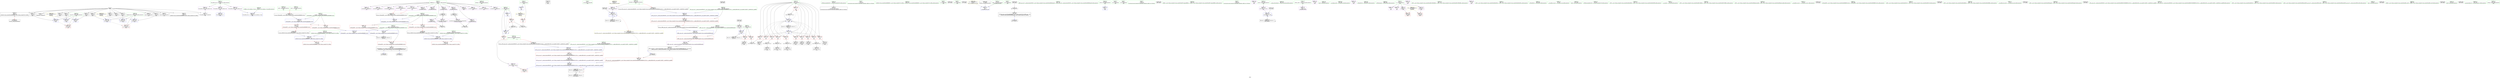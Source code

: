 digraph "SVFG" {
	label="SVFG";

	Node0x556ac1a51ab0 [shape=record,color=grey,label="{NodeID: 0\nNullPtr}"];
	Node0x556ac1a51ab0 -> Node0x556ac1a700d0[style=solid];
	Node0x556ac1a51ab0 -> Node0x556ac1a701d0[style=solid];
	Node0x556ac1a51ab0 -> Node0x556ac1a702a0[style=solid];
	Node0x556ac1a51ab0 -> Node0x556ac1a70370[style=solid];
	Node0x556ac1a51ab0 -> Node0x556ac1a70440[style=solid];
	Node0x556ac1a51ab0 -> Node0x556ac1a70510[style=solid];
	Node0x556ac1a51ab0 -> Node0x556ac1a705e0[style=solid];
	Node0x556ac1a51ab0 -> Node0x556ac1a706b0[style=solid];
	Node0x556ac1a51ab0 -> Node0x556ac1a70780[style=solid];
	Node0x556ac1a51ab0 -> Node0x556ac1a70850[style=solid];
	Node0x556ac1a51ab0 -> Node0x556ac1a70920[style=solid];
	Node0x556ac1a51ab0 -> Node0x556ac1a709f0[style=solid];
	Node0x556ac1a51ab0 -> Node0x556ac1a70ac0[style=solid];
	Node0x556ac1a51ab0 -> Node0x556ac1a70b90[style=solid];
	Node0x556ac1a51ab0 -> Node0x556ac1a76390[style=solid];
	Node0x556ac1a717f0 [shape=record,color=blue,label="{NodeID: 194\n372\<--369\n__rhs.addr\<--__rhs\n_ZStltIcSt11char_traitsIcESaIcEEbRKNSt7__cxx1112basic_stringIT_T0_T1_EESA_\n}"];
	Node0x556ac1a717f0 -> Node0x556ac1a75ef0[style=dashed];
	Node0x556ac1a6e050 [shape=record,color=purple,label="{NodeID: 111\n147\<--14\n\<--_Z2dpB5cxx11\nmain\n}"];
	Node0x556ac1a6ca10 [shape=record,color=green,label="{NodeID: 28\n103\<--104\nref.tmp2\<--ref.tmp2_field_insensitive\nmain\n}"];
	Node0x556ac1a77a70 [shape=record,color=black,label="{NodeID: 388\n192 = PHI(310, )\n}"];
	Node0x556ac1a749d0 [shape=record,color=red,label="{NodeID: 139\n277\<--107\nsel\<--ehselector.slot\nmain\n}"];
	Node0x556ac1a6f420 [shape=record,color=green,label="{NodeID: 56\n315\<--316\n__a.addr\<--__a.addr_field_insensitive\n_ZSt3maxINSt7__cxx1112basic_stringIcSt11char_traitsIcESaIcEEEERKT_S8_S8_\n}"];
	Node0x556ac1a6f420 -> Node0x556ac1a75870[style=solid];
	Node0x556ac1a6f420 -> Node0x556ac1a75940[style=solid];
	Node0x556ac1a6f420 -> Node0x556ac1a770c0[style=solid];
	Node0x556ac1a76090 [shape=record,color=blue,label="{NodeID: 167\n8\<--9\nT\<--\nGlob }"];
	Node0x556ac1a76090 -> Node0x556ac1805910[style=dashed];
	Node0x556ac1a70c60 [shape=record,color=black,label="{NodeID: 84\n96\<--9\nmain_ret\<--\nmain\n}"];
	Node0x556ac1a6a820 [shape=record,color=green,label="{NodeID: 1\n7\<--1\n__dso_handle\<--dummyObj\nGlob }"];
	Node0x556ac1a93ad0 [shape=record,color=yellow,style=double,label="{NodeID: 361\nRETMU(2V_2)\npts\{78 \}\nFun[__cxx_global_array_dtor]}"];
	Node0x556ac1a718c0 [shape=record,color=blue,label="{NodeID: 195\n406\<--405\nthis.addr\<--this\n_ZNK9__gnu_cxx17__normal_iteratorIPcNSt7__cxx1112basic_stringIcSt11char_traitsIcESaIcEEEE4baseEv\n}"];
	Node0x556ac1a718c0 -> Node0x556ac1a75fc0[style=dashed];
	Node0x556ac1a6e120 [shape=record,color=purple,label="{NodeID: 112\n169\<--14\narrayidx\<--_Z2dpB5cxx11\nmain\n}"];
	Node0x556ac1a6cae0 [shape=record,color=green,label="{NodeID: 29\n105\<--106\nexn.slot\<--exn.slot_field_insensitive\nmain\n}"];
	Node0x556ac1a6cae0 -> Node0x556ac1a74900[style=solid];
	Node0x556ac1a6cae0 -> Node0x556ac1a76be0[style=solid];
	Node0x556ac1a6cae0 -> Node0x556ac1a76d80[style=solid];
	Node0x556ac1a6cae0 -> Node0x556ac1a76f20[style=solid];
	Node0x556ac1a77c40 [shape=record,color=black,label="{NodeID: 389\n198 = PHI()\n}"];
	Node0x556ac1a74aa0 [shape=record,color=red,label="{NodeID: 140\n164\<--109\n\<--N\nmain\n}"];
	Node0x556ac1a74aa0 -> Node0x556ac1a7f7d0[style=solid];
	Node0x556ac1a6f4f0 [shape=record,color=green,label="{NodeID: 57\n317\<--318\n__b.addr\<--__b.addr_field_insensitive\n_ZSt3maxINSt7__cxx1112basic_stringIcSt11char_traitsIcESaIcEEEERKT_S8_S8_\n}"];
	Node0x556ac1a6f4f0 -> Node0x556ac1a75a10[style=solid];
	Node0x556ac1a6f4f0 -> Node0x556ac1a75ae0[style=solid];
	Node0x556ac1a6f4f0 -> Node0x556ac1a77190[style=solid];
	Node0x556ac1a76190 [shape=record,color=blue,label="{NodeID: 168\n417\<--29\nllvm.global_ctors_0\<--\nGlob }"];
	Node0x556ac1a70d30 [shape=record,color=black,label="{NodeID: 85\n41\<--42\n\<--_ZNSt8ios_base4InitD1Ev\nCan only get source location for instruction, argument, global var or function.}"];
	Node0x556ac1a6a8b0 [shape=record,color=green,label="{NodeID: 2\n9\<--1\n\<--dummyObj\nCan only get source location for instruction, argument, global var or function.}"];
	Node0x556ac1a6e1f0 [shape=record,color=purple,label="{NodeID: 113\n177\<--14\narrayidx10\<--_Z2dpB5cxx11\nmain\n}"];
	Node0x556ac1a6cbb0 [shape=record,color=green,label="{NodeID: 30\n107\<--108\nehselector.slot\<--ehselector.slot_field_insensitive\nmain\n}"];
	Node0x556ac1a6cbb0 -> Node0x556ac1a749d0[style=solid];
	Node0x556ac1a6cbb0 -> Node0x556ac1a76cb0[style=solid];
	Node0x556ac1a6cbb0 -> Node0x556ac1a76e50[style=solid];
	Node0x556ac1a6cbb0 -> Node0x556ac1a76ff0[style=solid];
	Node0x556ac1a77d10 [shape=record,color=black,label="{NodeID: 390\n206 = PHI()\n}"];
	Node0x556ac1a77d10 -> Node0x556ac1a76970[style=solid];
	Node0x556ac1a74b70 [shape=record,color=red,label="{NodeID: 141\n264\<--109\n\<--N\nmain\n}"];
	Node0x556ac1a74b70 -> Node0x556ac1a6e440[style=solid];
	Node0x556ac1a6f5c0 [shape=record,color=green,label="{NodeID: 58\n324\<--325\n_ZStltIcSt11char_traitsIcESaIcEEbRKNSt7__cxx1112basic_stringIT_T0_T1_EESA_\<--_ZStltIcSt11char_traitsIcESaIcEEbRKNSt7__cxx1112basic_stringIT_T0_T1_EESA__field_insensitive\n}"];
	Node0x556ac1a76290 [shape=record,color=blue,label="{NodeID: 169\n418\<--30\nllvm.global_ctors_1\<--_GLOBAL__sub_I_semiexp._0_0.cpp\nGlob }"];
	Node0x556ac1a70e30 [shape=record,color=black,label="{NodeID: 86\n159\<--156\nconv\<--call4\nmain\n}"];
	Node0x556ac1a70e30 -> Node0x556ac1a767d0[style=solid];
	Node0x556ac1a6ab60 [shape=record,color=green,label="{NodeID: 3\n18\<--1\n.str\<--dummyObj\nGlob }"];
	Node0x556ac1a6e2c0 [shape=record,color=purple,label="{NodeID: 114\n191\<--14\narrayidx17\<--_Z2dpB5cxx11\nmain\n|{<s0>17}}"];
	Node0x556ac1a6e2c0:s0 -> Node0x556ac1a9f490[style=solid,color=red];
	Node0x556ac1a6cc80 [shape=record,color=green,label="{NodeID: 31\n109\<--110\nN\<--N_field_insensitive\nmain\n}"];
	Node0x556ac1a6cc80 -> Node0x556ac1a74aa0[style=solid];
	Node0x556ac1a6cc80 -> Node0x556ac1a74b70[style=solid];
	Node0x556ac1a6cc80 -> Node0x556ac1a767d0[style=solid];
	Node0x556ac1a77de0 [shape=record,color=black,label="{NodeID: 391\n267 = PHI()\n}"];
	Node0x556ac1a74c40 [shape=record,color=red,label="{NodeID: 142\n163\<--111\n\<--i\nmain\n}"];
	Node0x556ac1a74c40 -> Node0x556ac1a7f7d0[style=solid];
	Node0x556ac1a6f6c0 [shape=record,color=green,label="{NodeID: 59\n347\<--348\nthis.addr\<--this.addr_field_insensitive\n_ZN9__gnu_cxx17__normal_iteratorIPKcNSt7__cxx1112basic_stringIcSt11char_traitsIcESaIcEEEEC2IPcEERKNS0_IT_NS_11__enable_ifIXsr3std10__are_sameISC_SB_EE7__valueES8_E6__typeEEE\n}"];
	Node0x556ac1a6f6c0 -> Node0x556ac1a75bb0[style=solid];
	Node0x556ac1a6f6c0 -> Node0x556ac1a77400[style=solid];
	Node0x556ac1a76390 [shape=record,color=blue, style = dotted,label="{NodeID: 170\n419\<--3\nllvm.global_ctors_2\<--dummyVal\nGlob }"];
	Node0x556ac1a70f00 [shape=record,color=black,label="{NodeID: 87\n168\<--167\nidxprom\<--\nmain\n}"];
	Node0x556ac1a6abf0 [shape=record,color=green,label="{NodeID: 4\n20\<--1\n.str.2\<--dummyObj\nGlob }"];
	Node0x556ac1a73670 [shape=record,color=purple,label="{NodeID: 115\n197\<--14\narrayidx21\<--_Z2dpB5cxx11\nmain\n}"];
	Node0x556ac1a6cd50 [shape=record,color=green,label="{NodeID: 32\n111\<--112\ni\<--i_field_insensitive\nmain\n}"];
	Node0x556ac1a6cd50 -> Node0x556ac1a74c40[style=solid];
	Node0x556ac1a6cd50 -> Node0x556ac1a74d10[style=solid];
	Node0x556ac1a6cd50 -> Node0x556ac1a74de0[style=solid];
	Node0x556ac1a6cd50 -> Node0x556ac1a74eb0[style=solid];
	Node0x556ac1a6cd50 -> Node0x556ac1a74f80[style=solid];
	Node0x556ac1a6cd50 -> Node0x556ac1a75050[style=solid];
	Node0x556ac1a6cd50 -> Node0x556ac1a75120[style=solid];
	Node0x556ac1a6cd50 -> Node0x556ac1a751f0[style=solid];
	Node0x556ac1a6cd50 -> Node0x556ac1a752c0[style=solid];
	Node0x556ac1a6cd50 -> Node0x556ac1a75390[style=solid];
	Node0x556ac1a6cd50 -> Node0x556ac1a75460[style=solid];
	Node0x556ac1a6cd50 -> Node0x556ac1a768a0[style=solid];
	Node0x556ac1a6cd50 -> Node0x556ac1a76b10[style=solid];
	Node0x556ac1a77eb0 [shape=record,color=black,label="{NodeID: 392\n271 = PHI()\n}"];
	Node0x556ac1a74d10 [shape=record,color=red,label="{NodeID: 143\n167\<--111\n\<--i\nmain\n}"];
	Node0x556ac1a74d10 -> Node0x556ac1a70f00[style=solid];
	Node0x556ac1a6f790 [shape=record,color=green,label="{NodeID: 60\n349\<--350\n__i.addr\<--__i.addr_field_insensitive\n_ZN9__gnu_cxx17__normal_iteratorIPKcNSt7__cxx1112basic_stringIcSt11char_traitsIcESaIcEEEEC2IPcEERKNS0_IT_NS_11__enable_ifIXsr3std10__are_sameISC_SB_EE7__valueES8_E6__typeEEE\n}"];
	Node0x556ac1a6f790 -> Node0x556ac1a75c80[style=solid];
	Node0x556ac1a6f790 -> Node0x556ac1a774d0[style=solid];
	Node0x556ac1a76490 [shape=record,color=blue,label="{NodeID: 171\n77\<--76\n.addr\<--\n__cxx_global_array_dtor\n}"];
	Node0x556ac1a70fd0 [shape=record,color=black,label="{NodeID: 88\n176\<--175\nidxprom9\<--sub\nmain\n}"];
	Node0x556ac1a6acb0 [shape=record,color=green,label="{NodeID: 5\n22\<--1\n.str.3\<--dummyObj\nGlob }"];
	Node0x556ac1a73700 [shape=record,color=purple,label="{NodeID: 116\n204\<--14\narrayidx26\<--_Z2dpB5cxx11\nmain\n}"];
	Node0x556ac1a6ce20 [shape=record,color=green,label="{NodeID: 33\n113\<--114\ncand1\<--cand1_field_insensitive\nmain\n|{<s0>17}}"];
	Node0x556ac1a6ce20:s0 -> Node0x556ac1aa0ec0[style=solid,color=red];
	Node0x556ac1a77f80 [shape=record,color=black,label="{NodeID: 393\n323 = PHI(367, )\n}"];
	Node0x556ac1a74de0 [shape=record,color=red,label="{NodeID: 144\n174\<--111\n\<--i\nmain\n}"];
	Node0x556ac1a74de0 -> Node0x556ac1a7f4d0[style=solid];
	Node0x556ac1a6f860 [shape=record,color=green,label="{NodeID: 61\n357\<--358\n_ZNK9__gnu_cxx17__normal_iteratorIPcNSt7__cxx1112basic_stringIcSt11char_traitsIcESaIcEEEE4baseEv\<--_ZNK9__gnu_cxx17__normal_iteratorIPcNSt7__cxx1112basic_stringIcSt11char_traitsIcESaIcEEEE4baseEv_field_insensitive\n}"];
	Node0x556ac1a76560 [shape=record,color=blue,label="{NodeID: 172\n97\<--9\nretval\<--\nmain\n}"];
	Node0x556ac1a710a0 [shape=record,color=black,label="{NodeID: 89\n183\<--182\nidxprom12\<--sub11\nmain\n}"];
	Node0x556ac1a6b140 [shape=record,color=green,label="{NodeID: 6\n24\<--1\n.str.4\<--dummyObj\nGlob }"];
	Node0x556ac1a73790 [shape=record,color=purple,label="{NodeID: 117\n228\<--14\narrayidx39\<--_Z2dpB5cxx11\nmain\n|{<s0>23}}"];
	Node0x556ac1a73790:s0 -> Node0x556ac1a9f490[style=solid,color=red];
	Node0x556ac1a6cef0 [shape=record,color=green,label="{NodeID: 34\n115\<--116\ncand2\<--cand2_field_insensitive\nmain\n|{<s0>23}}"];
	Node0x556ac1a6cef0:s0 -> Node0x556ac1aa0ec0[style=solid,color=red];
	Node0x556ac1a780f0 [shape=record,color=black,label="{NodeID: 394\n356 = PHI(404, )\n}"];
	Node0x556ac1a780f0 -> Node0x556ac1a75d50[style=solid];
	Node0x556ac1a74eb0 [shape=record,color=red,label="{NodeID: 145\n181\<--111\n\<--i\nmain\n}"];
	Node0x556ac1a74eb0 -> Node0x556ac1a7f350[style=solid];
	Node0x556ac1a6f960 [shape=record,color=green,label="{NodeID: 62\n370\<--371\n__lhs.addr\<--__lhs.addr_field_insensitive\n_ZStltIcSt11char_traitsIcESaIcEEbRKNSt7__cxx1112basic_stringIT_T0_T1_EESA_\n}"];
	Node0x556ac1a6f960 -> Node0x556ac1a75e20[style=solid];
	Node0x556ac1a6f960 -> Node0x556ac1a71720[style=solid];
	Node0x556ac1a91c60 [shape=record,color=yellow,style=double,label="{NodeID: 339\n2V_1 = ENCHI(MR_2V_0)\npts\{78 \}\nFun[__cxx_global_array_dtor]}"];
	Node0x556ac1a91c60 -> Node0x556ac1a76490[style=dashed];
	Node0x556ac1a76630 [shape=record,color=blue,label="{NodeID: 173\n99\<--9\nt\<--\nmain\n}"];
	Node0x556ac1a76630 -> Node0x556ac1a74760[style=dashed];
	Node0x556ac1a76630 -> Node0x556ac1a76700[style=dashed];
	Node0x556ac1a71170 [shape=record,color=black,label="{NodeID: 90\n190\<--189\nidxprom16\<--\nmain\n}"];
	Node0x556ac1a6b1d0 [shape=record,color=green,label="{NodeID: 7\n26\<--1\n.str.5\<--dummyObj\nGlob }"];
	Node0x556ac1a73860 [shape=record,color=purple,label="{NodeID: 118\n232\<--14\narrayidx43\<--_Z2dpB5cxx11\nmain\n}"];
	Node0x556ac1a6cfc0 [shape=record,color=green,label="{NodeID: 35\n117\<--118\nagg.tmp\<--agg.tmp_field_insensitive\nmain\n|{|<s1>21}}"];
	Node0x556ac1a6cfc0 -> Node0x556ac1a74280[style=solid];
	Node0x556ac1a6cfc0:s1 -> Node0x556ac1aa11c0[style=solid,color=red];
	Node0x556ac1a782c0 [shape=record,color=black,label="{NodeID: 395\n378 = PHI()\n}"];
	Node0x556ac1a782c0 -> Node0x556ac1a7fad0[style=solid];
	Node0x556ac1a74f80 [shape=record,color=red,label="{NodeID: 146\n189\<--111\n\<--i\nmain\n}"];
	Node0x556ac1a74f80 -> Node0x556ac1a71170[style=solid];
	Node0x556ac1a6fa30 [shape=record,color=green,label="{NodeID: 63\n372\<--373\n__rhs.addr\<--__rhs.addr_field_insensitive\n_ZStltIcSt11char_traitsIcESaIcEEbRKNSt7__cxx1112basic_stringIT_T0_T1_EESA_\n}"];
	Node0x556ac1a6fa30 -> Node0x556ac1a75ef0[style=solid];
	Node0x556ac1a6fa30 -> Node0x556ac1a717f0[style=solid];
	Node0x556ac1a76700 [shape=record,color=blue,label="{NodeID: 174\n99\<--131\nt\<--inc\nmain\n}"];
	Node0x556ac1a76700 -> Node0x556ac1a74760[style=dashed];
	Node0x556ac1a76700 -> Node0x556ac1a74830[style=dashed];
	Node0x556ac1a76700 -> Node0x556ac1a76700[style=dashed];
	Node0x556ac1a71240 [shape=record,color=black,label="{NodeID: 91\n196\<--195\nidxprom20\<--\nmain\n}"];
	Node0x556ac1a6b290 [shape=record,color=green,label="{NodeID: 8\n29\<--1\n\<--dummyObj\nCan only get source location for instruction, argument, global var or function.}"];
	Node0x556ac1a73930 [shape=record,color=purple,label="{NodeID: 119\n266\<--14\narrayidx48\<--_Z2dpB5cxx11\nmain\n}"];
	Node0x556ac1a6d090 [shape=record,color=green,label="{NodeID: 36\n119\<--120\nref.tmp28\<--ref.tmp28_field_insensitive\nmain\n|{|<s1>21}}"];
	Node0x556ac1a6d090 -> Node0x556ac1a74350[style=solid];
	Node0x556ac1a6d090:s1 -> Node0x556ac1aa13f0[style=solid,color=red];
	Node0x556ac1a78390 [shape=record,color=black,label="{NodeID: 396\n394 = PHI()\n}"];
	Node0x556ac1a75050 [shape=record,color=red,label="{NodeID: 147\n195\<--111\n\<--i\nmain\n}"];
	Node0x556ac1a75050 -> Node0x556ac1a71240[style=solid];
	Node0x556ac1a6fb00 [shape=record,color=green,label="{NodeID: 64\n379\<--380\n_ZNKSt7__cxx1112basic_stringIcSt11char_traitsIcESaIcEE7compareERKS4_\<--_ZNKSt7__cxx1112basic_stringIcSt11char_traitsIcESaIcEE7compareERKS4__field_insensitive\n}"];
	Node0x556ac1a767d0 [shape=record,color=blue,label="{NodeID: 175\n109\<--159\nN\<--conv\nmain\n}"];
	Node0x556ac1a767d0 -> Node0x556ac1a74aa0[style=dashed];
	Node0x556ac1a767d0 -> Node0x556ac1a74b70[style=dashed];
	Node0x556ac1a767d0 -> Node0x556ac1a8ea10[style=dashed];
	Node0x556ac1a71310 [shape=record,color=black,label="{NodeID: 92\n203\<--202\nidxprom25\<--sub24\nmain\n}"];
	Node0x556ac1a6b350 [shape=record,color=green,label="{NodeID: 9\n132\<--1\n\<--dummyObj\nCan only get source location for instruction, argument, global var or function.}"];
	Node0x556ac1a73a00 [shape=record,color=purple,label="{NodeID: 120\n124\<--18\n\<--.str\nmain\n}"];
	Node0x556ac1a6d160 [shape=record,color=green,label="{NodeID: 37\n121\<--122\ncoerce\<--coerce_field_insensitive\nmain\n}"];
	Node0x556ac1a6d160 -> Node0x556ac1a74420[style=solid];
	Node0x556ac1a78460 [shape=record,color=black,label="{NodeID: 397\n76 = PHI()\n0th arg __cxx_global_array_dtor }"];
	Node0x556ac1a78460 -> Node0x556ac1a76490[style=solid];
	Node0x556ac1a75120 [shape=record,color=red,label="{NodeID: 148\n201\<--111\n\<--i\nmain\n}"];
	Node0x556ac1a75120 -> Node0x556ac1a7f050[style=solid];
	Node0x556ac1a6fc00 [shape=record,color=green,label="{NodeID: 65\n386\<--387\n__clang_call_terminate\<--__clang_call_terminate_field_insensitive\n}"];
	Node0x556ac1a768a0 [shape=record,color=blue,label="{NodeID: 176\n111\<--132\ni\<--\nmain\n}"];
	Node0x556ac1a768a0 -> Node0x556ac1a74c40[style=dashed];
	Node0x556ac1a768a0 -> Node0x556ac1a74d10[style=dashed];
	Node0x556ac1a768a0 -> Node0x556ac1a74de0[style=dashed];
	Node0x556ac1a768a0 -> Node0x556ac1a74eb0[style=dashed];
	Node0x556ac1a768a0 -> Node0x556ac1a74f80[style=dashed];
	Node0x556ac1a768a0 -> Node0x556ac1a75050[style=dashed];
	Node0x556ac1a768a0 -> Node0x556ac1a75120[style=dashed];
	Node0x556ac1a768a0 -> Node0x556ac1a751f0[style=dashed];
	Node0x556ac1a768a0 -> Node0x556ac1a752c0[style=dashed];
	Node0x556ac1a768a0 -> Node0x556ac1a75390[style=dashed];
	Node0x556ac1a768a0 -> Node0x556ac1a75460[style=dashed];
	Node0x556ac1a768a0 -> Node0x556ac1a76b10[style=dashed];
	Node0x556ac1a768a0 -> Node0x556ac1a8ef10[style=dashed];
	Node0x556ac1a713e0 [shape=record,color=black,label="{NodeID: 93\n216\<--215\nidxprom31\<--sub30\nmain\n}"];
	Node0x556ac1a6b410 [shape=record,color=green,label="{NodeID: 10\n4\<--6\n_ZStL8__ioinit\<--_ZStL8__ioinit_field_insensitive\nGlob }"];
	Node0x556ac1a6b410 -> Node0x556ac1a6e780[style=solid];
	Node0x556ac1a73ad0 [shape=record,color=purple,label="{NodeID: 121\n137\<--20\n\<--.str.2\nmain\n}"];
	Node0x556ac1a6d230 [shape=record,color=green,label="{NodeID: 38\n126\<--127\nscanf\<--scanf_field_insensitive\n}"];
	Node0x556ac1a78530 [shape=record,color=black,label="{NodeID: 398\n368 = PHI(321, )\n0th arg _ZStltIcSt11char_traitsIcESaIcEEbRKNSt7__cxx1112basic_stringIT_T0_T1_EESA_ }"];
	Node0x556ac1a78530 -> Node0x556ac1a71720[style=solid];
	Node0x556ac1a751f0 [shape=record,color=red,label="{NodeID: 149\n214\<--111\n\<--i\nmain\n}"];
	Node0x556ac1a751f0 -> Node0x556ac1a7eed0[style=solid];
	Node0x556ac1a6fd00 [shape=record,color=green,label="{NodeID: 66\n395\<--396\n__cxa_begin_catch\<--__cxa_begin_catch_field_insensitive\n}"];
	Node0x556ac1a92070 [shape=record,color=yellow,style=double,label="{NodeID: 343\n22V_1 = ENCHI(MR_22V_0)\npts\{1200000 \}\nFun[_ZN9__gnu_cxx17__normal_iteratorIPKcNSt7__cxx1112basic_stringIcSt11char_traitsIcESaIcEEEEC2IPcEERKNS0_IT_NS_11__enable_ifIXsr3std10__are_sameISC_SB_EE7__valueES8_E6__typeEEE]}"];
	Node0x556ac1a92070 -> Node0x556ac1a75d50[style=dashed];
	Node0x556ac1a76970 [shape=record,color=blue,label="{NodeID: 177\n209\<--206\ncoerce.dive\<--call29\nmain\n|{|<s2>21}}"];
	Node0x556ac1a76970 -> Node0x556ac1a76970[style=dashed];
	Node0x556ac1a76970 -> Node0x556ac1a8f910[style=dashed];
	Node0x556ac1a76970:s2 -> Node0x556ac1a92070[style=dashed,color=red];
	Node0x556ac1a714b0 [shape=record,color=black,label="{NodeID: 94\n227\<--226\nidxprom38\<--\nmain\n}"];
	Node0x556ac1a6b9d0 [shape=record,color=green,label="{NodeID: 11\n8\<--10\nT\<--T_field_insensitive\nGlob }"];
	Node0x556ac1a6b9d0 -> Node0x556ac1a74690[style=solid];
	Node0x556ac1a6b9d0 -> Node0x556ac1a76090[style=solid];
	Node0x556ac18964c0 [shape=record,color=black,label="{NodeID: 288\n60 = PHI(58, 61, )\n}"];
	Node0x556ac18964c0 -> Node0x556ac1a740e0[style=solid];
	Node0x556ac1a73ba0 [shape=record,color=purple,label="{NodeID: 122\n143\<--22\n\<--.str.3\nmain\n}"];
	Node0x556ac1a6d330 [shape=record,color=green,label="{NodeID: 39\n141\<--142\n_ZNSaIcEC1Ev\<--_ZNSaIcEC1Ev_field_insensitive\n}"];
	Node0x556ac1a78700 [shape=record,color=black,label="{NodeID: 399\n369 = PHI(322, )\n1st arg _ZStltIcSt11char_traitsIcESaIcEEbRKNSt7__cxx1112basic_stringIT_T0_T1_EESA_ }"];
	Node0x556ac1a78700 -> Node0x556ac1a717f0[style=solid];
	Node0x556ac1a752c0 [shape=record,color=red,label="{NodeID: 150\n226\<--111\n\<--i\nmain\n}"];
	Node0x556ac1a752c0 -> Node0x556ac1a714b0[style=solid];
	Node0x556ac1a6fe00 [shape=record,color=green,label="{NodeID: 67\n398\<--399\n_ZSt9terminatev\<--_ZSt9terminatev_field_insensitive\n}"];
	Node0x556ac1a76a40 [shape=record,color=blue,label="{NodeID: 178\n224\<--221\ncoerce.dive37\<--call36\nmain\n}"];
	Node0x556ac1a76a40 -> Node0x556ac1a76a40[style=dashed];
	Node0x556ac1a76a40 -> Node0x556ac1a90620[style=dashed];
	Node0x556ac1a71580 [shape=record,color=black,label="{NodeID: 95\n231\<--230\nidxprom42\<--\nmain\n}"];
	Node0x556ac1a6bad0 [shape=record,color=green,label="{NodeID: 12\n11\<--13\nS\<--S_field_insensitive\nGlob }"];
	Node0x556ac1a6bad0 -> Node0x556ac1a6e850[style=solid];
	Node0x556ac1a6bad0 -> Node0x556ac1a6e920[style=solid];
	Node0x556ac1a6bad0 -> Node0x556ac1a6e9f0[style=solid];
	Node0x556ac1a6bad0 -> Node0x556ac1a6eac0[style=solid];
	Node0x556ac1a9eee0 [shape=record,color=black,label="{NodeID: 372\n393 = PHI(384, )\n0th arg __clang_call_terminate }"];
	Node0x556ac1a7e830 [shape=record,color=black,label="{NodeID: 289\n83 = PHI(81, 84, )\n}"];
	Node0x556ac1a7e830 -> Node0x556ac1a741b0[style=solid];
	Node0x556ac1a73c70 [shape=record,color=purple,label="{NodeID: 123\n170\<--24\n\<--.str.4\nmain\n}"];
	Node0x556ac1a6d430 [shape=record,color=green,label="{NodeID: 40\n145\<--146\n_ZNSt7__cxx1112basic_stringIcSt11char_traitsIcESaIcEEC1EPKcRKS3_\<--_ZNSt7__cxx1112basic_stringIcSt11char_traitsIcESaIcEEC1EPKcRKS3__field_insensitive\n}"];
	Node0x556ac1a75390 [shape=record,color=red,label="{NodeID: 151\n230\<--111\n\<--i\nmain\n}"];
	Node0x556ac1a75390 -> Node0x556ac1a71580[style=solid];
	Node0x556ac1a6ff00 [shape=record,color=green,label="{NodeID: 68\n406\<--407\nthis.addr\<--this.addr_field_insensitive\n_ZNK9__gnu_cxx17__normal_iteratorIPcNSt7__cxx1112basic_stringIcSt11char_traitsIcESaIcEEEE4baseEv\n}"];
	Node0x556ac1a6ff00 -> Node0x556ac1a75fc0[style=solid];
	Node0x556ac1a6ff00 -> Node0x556ac1a718c0[style=solid];
	Node0x556ac1a76b10 [shape=record,color=blue,label="{NodeID: 179\n111\<--238\ni\<--inc46\nmain\n}"];
	Node0x556ac1a76b10 -> Node0x556ac1a74c40[style=dashed];
	Node0x556ac1a76b10 -> Node0x556ac1a74d10[style=dashed];
	Node0x556ac1a76b10 -> Node0x556ac1a74de0[style=dashed];
	Node0x556ac1a76b10 -> Node0x556ac1a74eb0[style=dashed];
	Node0x556ac1a76b10 -> Node0x556ac1a74f80[style=dashed];
	Node0x556ac1a76b10 -> Node0x556ac1a75050[style=dashed];
	Node0x556ac1a76b10 -> Node0x556ac1a75120[style=dashed];
	Node0x556ac1a76b10 -> Node0x556ac1a751f0[style=dashed];
	Node0x556ac1a76b10 -> Node0x556ac1a752c0[style=dashed];
	Node0x556ac1a76b10 -> Node0x556ac1a75390[style=dashed];
	Node0x556ac1a76b10 -> Node0x556ac1a75460[style=dashed];
	Node0x556ac1a76b10 -> Node0x556ac1a76b10[style=dashed];
	Node0x556ac1a76b10 -> Node0x556ac1a8ef10[style=dashed];
	Node0x556ac1a6e440 [shape=record,color=black,label="{NodeID: 96\n265\<--264\nidxprom47\<--\nmain\n}"];
	Node0x556ac1a6bbd0 [shape=record,color=green,label="{NodeID: 13\n14\<--17\n_Z2dpB5cxx11\<--_Z2dpB5cxx11_field_insensitive\nGlob }"];
	Node0x556ac1a6bbd0 -> Node0x556ac1a6eb90[style=solid];
	Node0x556ac1a6bbd0 -> Node0x556ac1a6dc40[style=solid];
	Node0x556ac1a6bbd0 -> Node0x556ac1a6dd10[style=solid];
	Node0x556ac1a6bbd0 -> Node0x556ac1a6dde0[style=solid];
	Node0x556ac1a6bbd0 -> Node0x556ac1a6deb0[style=solid];
	Node0x556ac1a6bbd0 -> Node0x556ac1a6df80[style=solid];
	Node0x556ac1a6bbd0 -> Node0x556ac1a6e050[style=solid];
	Node0x556ac1a6bbd0 -> Node0x556ac1a6e120[style=solid];
	Node0x556ac1a6bbd0 -> Node0x556ac1a6e1f0[style=solid];
	Node0x556ac1a6bbd0 -> Node0x556ac1a6e2c0[style=solid];
	Node0x556ac1a6bbd0 -> Node0x556ac1a73670[style=solid];
	Node0x556ac1a6bbd0 -> Node0x556ac1a73700[style=solid];
	Node0x556ac1a6bbd0 -> Node0x556ac1a73790[style=solid];
	Node0x556ac1a6bbd0 -> Node0x556ac1a73860[style=solid];
	Node0x556ac1a6bbd0 -> Node0x556ac1a73930[style=solid];
	Node0x556ac1a9f490 [shape=record,color=black,label="{NodeID: 373\n311 = PHI(191, 228, )\n0th arg _ZSt3maxINSt7__cxx1112basic_stringIcSt11char_traitsIcESaIcEEEERKT_S8_S8_ }"];
	Node0x556ac1a9f490 -> Node0x556ac1a770c0[style=solid];
	Node0x556ac1a7ed50 [shape=record,color=grey,label="{NodeID: 290\n131 = Binary(130, 132, )\n}"];
	Node0x556ac1a7ed50 -> Node0x556ac1a76700[style=solid];
	Node0x556ac1a73d40 [shape=record,color=purple,label="{NodeID: 124\n270\<--26\n\<--.str.5\nmain\n}"];
	Node0x556ac1a6d530 [shape=record,color=green,label="{NodeID: 41\n149\<--150\n_ZNSt7__cxx1112basic_stringIcSt11char_traitsIcESaIcEEaSEOS4_\<--_ZNSt7__cxx1112basic_stringIcSt11char_traitsIcESaIcEEaSEOS4__field_insensitive\n}"];
	Node0x556ac1a75460 [shape=record,color=red,label="{NodeID: 152\n237\<--111\n\<--i\nmain\n}"];
	Node0x556ac1a75460 -> Node0x556ac1a7f1d0[style=solid];
	Node0x556ac1a6ffd0 [shape=record,color=green,label="{NodeID: 69\n30\<--412\n_GLOBAL__sub_I_semiexp._0_0.cpp\<--_GLOBAL__sub_I_semiexp._0_0.cpp_field_insensitive\n}"];
	Node0x556ac1a6ffd0 -> Node0x556ac1a76290[style=solid];
	Node0x556ac1a76be0 [shape=record,color=blue,label="{NodeID: 180\n105\<--242\nexn.slot\<--\nmain\n}"];
	Node0x556ac1a76be0 -> Node0x556ac1a74900[style=dashed];
	Node0x556ac1a6e510 [shape=record,color=black,label="{NodeID: 97\n310\<--333\n_ZSt3maxINSt7__cxx1112basic_stringIcSt11char_traitsIcESaIcEEEERKT_S8_S8__ret\<--\n_ZSt3maxINSt7__cxx1112basic_stringIcSt11char_traitsIcESaIcEEEERKT_S8_S8_\n|{<s0>17|<s1>23}}"];
	Node0x556ac1a6e510:s0 -> Node0x556ac1a77a70[style=solid,color=blue];
	Node0x556ac1a6e510:s1 -> Node0x556ac1aa2380[style=solid,color=blue];
	Node0x556ac1a6bcd0 [shape=record,color=green,label="{NodeID: 14\n28\<--32\nllvm.global_ctors\<--llvm.global_ctors_field_insensitive\nGlob }"];
	Node0x556ac1a6bcd0 -> Node0x556ac1a73e10[style=solid];
	Node0x556ac1a6bcd0 -> Node0x556ac1a73ee0[style=solid];
	Node0x556ac1a6bcd0 -> Node0x556ac1a73fe0[style=solid];
	Node0x556ac1aa0ec0 [shape=record,color=black,label="{NodeID: 374\n312 = PHI(113, 115, )\n1st arg _ZSt3maxINSt7__cxx1112basic_stringIcSt11char_traitsIcESaIcEEEERKT_S8_S8_ }"];
	Node0x556ac1aa0ec0 -> Node0x556ac1a77190[style=solid];
	Node0x556ac1a7eed0 [shape=record,color=grey,label="{NodeID: 291\n215 = Binary(214, 132, )\n}"];
	Node0x556ac1a7eed0 -> Node0x556ac1a713e0[style=solid];
	Node0x556ac1a73e10 [shape=record,color=purple,label="{NodeID: 125\n417\<--28\nllvm.global_ctors_0\<--llvm.global_ctors\nGlob }"];
	Node0x556ac1a73e10 -> Node0x556ac1a76190[style=solid];
	Node0x556ac1a6d630 [shape=record,color=green,label="{NodeID: 42\n153\<--154\n_ZNSaIcED1Ev\<--_ZNSaIcED1Ev_field_insensitive\n}"];
	Node0x556ac1a75530 [shape=record,color=red,label="{NodeID: 153\n185\<--184\n\<--arrayidx13\nmain\n}"];
	Node0x556ac1a700d0 [shape=record,color=black,label="{NodeID: 70\n2\<--3\ndummyVal\<--dummyVal\n}"];
	Node0x556ac1a76cb0 [shape=record,color=blue,label="{NodeID: 181\n107\<--244\nehselector.slot\<--\nmain\n}"];
	Node0x556ac1a76cb0 -> Node0x556ac1a749d0[style=dashed];
	Node0x556ac1a6e5e0 [shape=record,color=black,label="{NodeID: 98\n367\<--381\n_ZStltIcSt11char_traitsIcESaIcEEbRKNSt7__cxx1112basic_stringIT_T0_T1_EESA__ret\<--cmp\n_ZStltIcSt11char_traitsIcESaIcEEbRKNSt7__cxx1112basic_stringIT_T0_T1_EESA_\n|{<s0>32}}"];
	Node0x556ac1a6e5e0:s0 -> Node0x556ac1a77f80[style=solid,color=blue];
	Node0x556ac1a6bdd0 [shape=record,color=green,label="{NodeID: 15\n33\<--34\n__cxx_global_var_init\<--__cxx_global_var_init_field_insensitive\n}"];
	Node0x556ac1aa11c0 [shape=record,color=black,label="{NodeID: 375\n345 = PHI(117, )\n0th arg _ZN9__gnu_cxx17__normal_iteratorIPKcNSt7__cxx1112basic_stringIcSt11char_traitsIcESaIcEEEEC2IPcEERKNS0_IT_NS_11__enable_ifIXsr3std10__are_sameISC_SB_EE7__valueES8_E6__typeEEE }"];
	Node0x556ac1aa11c0 -> Node0x556ac1a77400[style=solid];
	Node0x556ac1a7f050 [shape=record,color=grey,label="{NodeID: 292\n202 = Binary(201, 132, )\n}"];
	Node0x556ac1a7f050 -> Node0x556ac1a71310[style=solid];
	Node0x556ac1a73ee0 [shape=record,color=purple,label="{NodeID: 126\n418\<--28\nllvm.global_ctors_1\<--llvm.global_ctors\nGlob }"];
	Node0x556ac1a73ee0 -> Node0x556ac1a76290[style=solid];
	Node0x556ac1a6d730 [shape=record,color=green,label="{NodeID: 43\n157\<--158\nstrlen\<--strlen_field_insensitive\n}"];
	Node0x556ac1a8ea10 [shape=record,color=black,label="{NodeID: 320\nMR_14V_2 = PHI(MR_14V_3, MR_14V_1, )\npts\{110 \}\n}"];
	Node0x556ac1a8ea10 -> Node0x556ac1a767d0[style=dashed];
	Node0x556ac1a75600 [shape=record,color=red,label="{NodeID: 154\n218\<--217\n\<--arrayidx32\nmain\n}"];
	Node0x556ac1a701d0 [shape=record,color=black,label="{NodeID: 71\n241\<--3\n\<--dummyVal\nmain\n}"];
	Node0x556ac1a76d80 [shape=record,color=blue,label="{NodeID: 182\n105\<--249\nexn.slot\<--\nmain\n}"];
	Node0x556ac1a76d80 -> Node0x556ac1a74900[style=dashed];
	Node0x556ac1a6e6b0 [shape=record,color=black,label="{NodeID: 99\n404\<--410\n_ZNK9__gnu_cxx17__normal_iteratorIPcNSt7__cxx1112basic_stringIcSt11char_traitsIcESaIcEEEE4baseEv_ret\<--_M_current\n_ZNK9__gnu_cxx17__normal_iteratorIPcNSt7__cxx1112basic_stringIcSt11char_traitsIcESaIcEEEE4baseEv\n|{<s0>33}}"];
	Node0x556ac1a6e6b0:s0 -> Node0x556ac1a780f0[style=solid,color=blue];
	Node0x556ac1a6bed0 [shape=record,color=green,label="{NodeID: 16\n37\<--38\n_ZNSt8ios_base4InitC1Ev\<--_ZNSt8ios_base4InitC1Ev_field_insensitive\n}"];
	Node0x556ac1aa13f0 [shape=record,color=black,label="{NodeID: 376\n346 = PHI(119, )\n1st arg _ZN9__gnu_cxx17__normal_iteratorIPKcNSt7__cxx1112basic_stringIcSt11char_traitsIcESaIcEEEEC2IPcEERKNS0_IT_NS_11__enable_ifIXsr3std10__are_sameISC_SB_EE7__valueES8_E6__typeEEE }"];
	Node0x556ac1aa13f0 -> Node0x556ac1a774d0[style=solid];
	Node0x556ac1a7f1d0 [shape=record,color=grey,label="{NodeID: 293\n238 = Binary(237, 132, )\n}"];
	Node0x556ac1a7f1d0 -> Node0x556ac1a76b10[style=solid];
	Node0x556ac1a73fe0 [shape=record,color=purple,label="{NodeID: 127\n419\<--28\nllvm.global_ctors_2\<--llvm.global_ctors\nGlob }"];
	Node0x556ac1a73fe0 -> Node0x556ac1a76390[style=solid];
	Node0x556ac1a6d830 [shape=record,color=green,label="{NodeID: 44\n172\<--173\n_ZNSt7__cxx1112basic_stringIcSt11char_traitsIcESaIcEEaSEPKc\<--_ZNSt7__cxx1112basic_stringIcSt11char_traitsIcESaIcEEaSEPKc_field_insensitive\n}"];
	Node0x556ac1a8ef10 [shape=record,color=black,label="{NodeID: 321\nMR_16V_2 = PHI(MR_16V_4, MR_16V_1, )\npts\{112 \}\n}"];
	Node0x556ac1a8ef10 -> Node0x556ac1a768a0[style=dashed];
	Node0x556ac1a756d0 [shape=record,color=red,label="{NodeID: 155\n220\<--219\n\<--coerce.dive33\nmain\n}"];
	Node0x556ac1a702a0 [shape=record,color=black,label="{NodeID: 72\n242\<--3\n\<--dummyVal\nmain\n}"];
	Node0x556ac1a702a0 -> Node0x556ac1a76be0[style=solid];
	Node0x556ac1a76e50 [shape=record,color=blue,label="{NodeID: 183\n107\<--251\nehselector.slot\<--\nmain\n}"];
	Node0x556ac1a76e50 -> Node0x556ac1a749d0[style=dashed];
	Node0x556ac1a6e780 [shape=record,color=purple,label="{NodeID: 100\n39\<--4\n\<--_ZStL8__ioinit\n__cxx_global_var_init\n}"];
	Node0x556ac1a6bfd0 [shape=record,color=green,label="{NodeID: 17\n43\<--44\n__cxa_atexit\<--__cxa_atexit_field_insensitive\n}"];
	Node0x556ac1aa1530 [shape=record,color=black,label="{NodeID: 377\n405 = PHI(355, )\n0th arg _ZNK9__gnu_cxx17__normal_iteratorIPcNSt7__cxx1112basic_stringIcSt11char_traitsIcESaIcEEEE4baseEv }"];
	Node0x556ac1aa1530 -> Node0x556ac1a718c0[style=solid];
	Node0x556ac1a7f350 [shape=record,color=grey,label="{NodeID: 294\n182 = Binary(181, 132, )\n}"];
	Node0x556ac1a7f350 -> Node0x556ac1a710a0[style=solid];
	Node0x556ac1a740e0 [shape=record,color=purple,label="{NodeID: 128\n61\<--60\narrayctor.next\<--arrayctor.cur\n__cxx_global_var_init.1\n}"];
	Node0x556ac1a740e0 -> Node0x556ac18964c0[style=solid];
	Node0x556ac1a740e0 -> Node0x556ac1a7fc50[style=solid];
	Node0x556ac1a6d930 [shape=record,color=green,label="{NodeID: 45\n179\<--180\n_ZNSt7__cxx1112basic_stringIcSt11char_traitsIcESaIcEEC1ERKS4_\<--_ZNSt7__cxx1112basic_stringIcSt11char_traitsIcESaIcEEC1ERKS4__field_insensitive\n}"];
	Node0x556ac1a8f410 [shape=record,color=black,label="{NodeID: 322\nMR_20V_2 = PHI(MR_20V_3, MR_20V_1, )\npts\{1180000 \}\n}"];
	Node0x556ac1a8f410 -> Node0x556ac1a89a10[style=dashed];
	Node0x556ac1a757a0 [shape=record,color=red,label="{NodeID: 156\n333\<--313\n\<--retval\n_ZSt3maxINSt7__cxx1112basic_stringIcSt11char_traitsIcESaIcEEEERKT_S8_S8_\n}"];
	Node0x556ac1a757a0 -> Node0x556ac1a6e510[style=solid];
	Node0x556ac1a70370 [shape=record,color=black,label="{NodeID: 73\n244\<--3\n\<--dummyVal\nmain\n}"];
	Node0x556ac1a70370 -> Node0x556ac1a76cb0[style=solid];
	Node0x556ac1a76f20 [shape=record,color=blue,label="{NodeID: 184\n105\<--255\nexn.slot\<--\nmain\n}"];
	Node0x556ac1a76f20 -> Node0x556ac1a74900[style=dashed];
	Node0x556ac1a6e850 [shape=record,color=purple,label="{NodeID: 101\n138\<--11\n\<--S\nmain\n}"];
	Node0x556ac1a6c0d0 [shape=record,color=green,label="{NodeID: 18\n42\<--48\n_ZNSt8ios_base4InitD1Ev\<--_ZNSt8ios_base4InitD1Ev_field_insensitive\n}"];
	Node0x556ac1a6c0d0 -> Node0x556ac1a70d30[style=solid];
	Node0x556ac1aa1e80 [shape=record,color=black,label="{NodeID: 378\n221 = PHI()\n}"];
	Node0x556ac1aa1e80 -> Node0x556ac1a76a40[style=solid];
	Node0x556ac1a7f4d0 [shape=record,color=grey,label="{NodeID: 295\n175 = Binary(174, 132, )\n}"];
	Node0x556ac1a7f4d0 -> Node0x556ac1a70fd0[style=solid];
	Node0x556ac1a741b0 [shape=record,color=purple,label="{NodeID: 129\n84\<--83\narraydestroy.element\<--arraydestroy.elementPast\n__cxx_global_array_dtor\n}"];
	Node0x556ac1a741b0 -> Node0x556ac1a7e830[style=solid];
	Node0x556ac1a741b0 -> Node0x556ac1a7f950[style=solid];
	Node0x556ac1a6da30 [shape=record,color=green,label="{NodeID: 46\n187\<--188\n_ZNSt7__cxx1112basic_stringIcSt11char_traitsIcESaIcEE9push_backEc\<--_ZNSt7__cxx1112basic_stringIcSt11char_traitsIcESaIcEE9push_backEc_field_insensitive\n}"];
	Node0x556ac1a8f910 [shape=record,color=black,label="{NodeID: 323\nMR_22V_2 = PHI(MR_22V_3, MR_22V_1, )\npts\{1200000 \}\n}"];
	Node0x556ac1a8f910 -> Node0x556ac1a76970[style=dashed];
	Node0x556ac1a8f910 -> Node0x556ac1a8f910[style=dashed];
	Node0x556ac1a75870 [shape=record,color=red,label="{NodeID: 157\n321\<--315\n\<--__a.addr\n_ZSt3maxINSt7__cxx1112basic_stringIcSt11char_traitsIcESaIcEEEERKT_S8_S8_\n|{<s0>32}}"];
	Node0x556ac1a75870:s0 -> Node0x556ac1a78530[style=solid,color=red];
	Node0x556ac1a70440 [shape=record,color=black,label="{NodeID: 74\n248\<--3\n\<--dummyVal\nmain\n}"];
	Node0x556ac1a76ff0 [shape=record,color=blue,label="{NodeID: 185\n107\<--257\nehselector.slot\<--\nmain\n}"];
	Node0x556ac1a76ff0 -> Node0x556ac1a749d0[style=dashed];
	Node0x556ac1a6e920 [shape=record,color=purple,label="{NodeID: 102\n155\<--11\n\<--S\nmain\n}"];
	Node0x556ac1a6c1d0 [shape=record,color=green,label="{NodeID: 19\n55\<--56\n__cxx_global_var_init.1\<--__cxx_global_var_init.1_field_insensitive\n}"];
	Node0x556ac1aa1fe0 [shape=record,color=black,label="{NodeID: 379\n125 = PHI()\n}"];
	Node0x556ac1a7f650 [shape=record,color=grey,label="{NodeID: 296\n135 = cmp(130, 134, )\n}"];
	Node0x556ac1a74280 [shape=record,color=purple,label="{NodeID: 130\n219\<--117\ncoerce.dive33\<--agg.tmp\nmain\n}"];
	Node0x556ac1a74280 -> Node0x556ac1a756d0[style=solid];
	Node0x556ac1a6db30 [shape=record,color=green,label="{NodeID: 47\n193\<--194\n_ZSt3maxINSt7__cxx1112basic_stringIcSt11char_traitsIcESaIcEEEERKT_S8_S8_\<--_ZSt3maxINSt7__cxx1112basic_stringIcSt11char_traitsIcESaIcEEEERKT_S8_S8__field_insensitive\n}"];
	Node0x556ac1a90620 [shape=record,color=black,label="{NodeID: 324\nMR_24V_2 = PHI(MR_24V_3, MR_24V_1, )\npts\{1220000 \}\n}"];
	Node0x556ac1a90620 -> Node0x556ac1a76a40[style=dashed];
	Node0x556ac1a90620 -> Node0x556ac1a90620[style=dashed];
	Node0x556ac1a75940 [shape=record,color=red,label="{NodeID: 158\n330\<--315\n\<--__a.addr\n_ZSt3maxINSt7__cxx1112basic_stringIcSt11char_traitsIcESaIcEEEERKT_S8_S8_\n}"];
	Node0x556ac1a75940 -> Node0x556ac1a77330[style=solid];
	Node0x556ac1a70510 [shape=record,color=black,label="{NodeID: 75\n249\<--3\n\<--dummyVal\nmain\n}"];
	Node0x556ac1a70510 -> Node0x556ac1a76d80[style=solid];
	Node0x556ac1a770c0 [shape=record,color=blue,label="{NodeID: 186\n315\<--311\n__a.addr\<--__a\n_ZSt3maxINSt7__cxx1112basic_stringIcSt11char_traitsIcESaIcEEEERKT_S8_S8_\n}"];
	Node0x556ac1a770c0 -> Node0x556ac1a75870[style=dashed];
	Node0x556ac1a770c0 -> Node0x556ac1a75940[style=dashed];
	Node0x556ac1a6e9f0 [shape=record,color=purple,label="{NodeID: 103\n184\<--11\narrayidx13\<--S\nmain\n}"];
	Node0x556ac1a6e9f0 -> Node0x556ac1a75530[style=solid];
	Node0x556ac1a6c2d0 [shape=record,color=green,label="{NodeID: 20\n63\<--64\n_ZNSt7__cxx1112basic_stringIcSt11char_traitsIcESaIcEEC1Ev\<--_ZNSt7__cxx1112basic_stringIcSt11char_traitsIcESaIcEEC1Ev_field_insensitive\n}"];
	Node0x556ac1aa20b0 [shape=record,color=black,label="{NodeID: 380\n69 = PHI()\n}"];
	Node0x556ac1a7f7d0 [shape=record,color=grey,label="{NodeID: 297\n165 = cmp(163, 164, )\n}"];
	Node0x556ac1a74350 [shape=record,color=purple,label="{NodeID: 131\n209\<--119\ncoerce.dive\<--ref.tmp28\nmain\n}"];
	Node0x556ac1a74350 -> Node0x556ac1a76970[style=solid];
	Node0x556ac1a6ec50 [shape=record,color=green,label="{NodeID: 48\n199\<--200\n_ZNSt7__cxx1112basic_stringIcSt11char_traitsIcESaIcEEaSERKS4_\<--_ZNSt7__cxx1112basic_stringIcSt11char_traitsIcESaIcEEaSERKS4__field_insensitive\n}"];
	Node0x556ac1805910 [shape=record,color=yellow,style=double,label="{NodeID: 325\n4V_1 = ENCHI(MR_4V_0)\npts\{10 \}\nFun[main]}"];
	Node0x556ac1805910 -> Node0x556ac1a74690[style=dashed];
	Node0x556ac1a75a10 [shape=record,color=red,label="{NodeID: 159\n322\<--317\n\<--__b.addr\n_ZSt3maxINSt7__cxx1112basic_stringIcSt11char_traitsIcESaIcEEEERKT_S8_S8_\n|{<s0>32}}"];
	Node0x556ac1a75a10:s0 -> Node0x556ac1a78700[style=solid,color=red];
	Node0x556ac1a705e0 [shape=record,color=black,label="{NodeID: 76\n251\<--3\n\<--dummyVal\nmain\n}"];
	Node0x556ac1a705e0 -> Node0x556ac1a76e50[style=solid];
	Node0x556ac1a77190 [shape=record,color=blue,label="{NodeID: 187\n317\<--312\n__b.addr\<--__b\n_ZSt3maxINSt7__cxx1112basic_stringIcSt11char_traitsIcESaIcEEEERKT_S8_S8_\n}"];
	Node0x556ac1a77190 -> Node0x556ac1a75a10[style=dashed];
	Node0x556ac1a77190 -> Node0x556ac1a75ae0[style=dashed];
	Node0x556ac1a6eac0 [shape=record,color=purple,label="{NodeID: 104\n217\<--11\narrayidx32\<--S\nmain\n}"];
	Node0x556ac1a6eac0 -> Node0x556ac1a75600[style=solid];
	Node0x556ac1a6c3d0 [shape=record,color=green,label="{NodeID: 21\n70\<--71\n__cxx_global_array_dtor\<--__cxx_global_array_dtor_field_insensitive\n}"];
	Node0x556ac1aa2180 [shape=record,color=black,label="{NodeID: 381\n171 = PHI()\n}"];
	Node0x556ac1a7f950 [shape=record,color=grey,label="{NodeID: 298\n89 = cmp(84, 88, )\n}"];
	Node0x556ac1a74420 [shape=record,color=purple,label="{NodeID: 132\n224\<--121\ncoerce.dive37\<--coerce\nmain\n}"];
	Node0x556ac1a74420 -> Node0x556ac1a76a40[style=solid];
	Node0x556ac1a6ed50 [shape=record,color=green,label="{NodeID: 49\n207\<--208\n_ZNSt7__cxx1112basic_stringIcSt11char_traitsIcESaIcEE5beginEv\<--_ZNSt7__cxx1112basic_stringIcSt11char_traitsIcESaIcEE5beginEv_field_insensitive\n}"];
	Node0x556ac1a75ae0 [shape=record,color=red,label="{NodeID: 160\n327\<--317\n\<--__b.addr\n_ZSt3maxINSt7__cxx1112basic_stringIcSt11char_traitsIcESaIcEEEERKT_S8_S8_\n}"];
	Node0x556ac1a75ae0 -> Node0x556ac1a77260[style=solid];
	Node0x556ac1a706b0 [shape=record,color=black,label="{NodeID: 77\n254\<--3\n\<--dummyVal\nmain\n}"];
	Node0x556ac1a77260 [shape=record,color=blue,label="{NodeID: 188\n313\<--327\nretval\<--\n_ZSt3maxINSt7__cxx1112basic_stringIcSt11char_traitsIcESaIcEEEERKT_S8_S8_\n}"];
	Node0x556ac1a77260 -> Node0x556ac1a88b10[style=dashed];
	Node0x556ac1a6eb90 [shape=record,color=purple,label="{NodeID: 105\n58\<--14\n\<--_Z2dpB5cxx11\n__cxx_global_var_init.1\n}"];
	Node0x556ac1a6eb90 -> Node0x556ac18964c0[style=solid];
	Node0x556ac1a6c4d0 [shape=record,color=green,label="{NodeID: 22\n77\<--78\n.addr\<--.addr_field_insensitive\n__cxx_global_array_dtor\n}"];
	Node0x556ac1a6c4d0 -> Node0x556ac1a76490[style=solid];
	Node0x556ac1aa2280 [shape=record,color=black,label="{NodeID: 382\n40 = PHI()\n}"];
	Node0x556ac1a7fad0 [shape=record,color=grey,label="{NodeID: 299\n381 = cmp(378, 9, )\n}"];
	Node0x556ac1a7fad0 -> Node0x556ac1a6e5e0[style=solid];
	Node0x556ac1a744f0 [shape=record,color=purple,label="{NodeID: 133\n354\<--353\n_M_current\<--this1\n_ZN9__gnu_cxx17__normal_iteratorIPKcNSt7__cxx1112basic_stringIcSt11char_traitsIcESaIcEEEEC2IPcEERKNS0_IT_NS_11__enable_ifIXsr3std10__are_sameISC_SB_EE7__valueES8_E6__typeEEE\n}"];
	Node0x556ac1a744f0 -> Node0x556ac1a71650[style=solid];
	Node0x556ac1a6ee50 [shape=record,color=green,label="{NodeID: 50\n212\<--213\n_ZN9__gnu_cxx17__normal_iteratorIPKcNSt7__cxx1112basic_stringIcSt11char_traitsIcESaIcEEEEC2IPcEERKNS0_IT_NS_11__enable_ifIXsr3std10__are_sameISC_SB_EE7__valueES8_E6__typeEEE\<--_ZN9__gnu_cxx17__normal_iteratorIPKcNSt7__cxx1112basic_stringIcSt11char_traitsIcESaIcEEEEC2IPcEERKNS0_IT_NS_11__enable_ifIXsr3std10__are_sameISC_SB_EE7__valueES8_E6__typeEEE_field_insensitive\n}"];
	Node0x556ac1a75bb0 [shape=record,color=red,label="{NodeID: 161\n353\<--347\nthis1\<--this.addr\n_ZN9__gnu_cxx17__normal_iteratorIPKcNSt7__cxx1112basic_stringIcSt11char_traitsIcESaIcEEEEC2IPcEERKNS0_IT_NS_11__enable_ifIXsr3std10__are_sameISC_SB_EE7__valueES8_E6__typeEEE\n}"];
	Node0x556ac1a75bb0 -> Node0x556ac1a744f0[style=solid];
	Node0x556ac1a70780 [shape=record,color=black,label="{NodeID: 78\n255\<--3\n\<--dummyVal\nmain\n}"];
	Node0x556ac1a70780 -> Node0x556ac1a76f20[style=solid];
	Node0x556ac1a77330 [shape=record,color=blue,label="{NodeID: 189\n313\<--330\nretval\<--\n_ZSt3maxINSt7__cxx1112basic_stringIcSt11char_traitsIcESaIcEEEERKT_S8_S8_\n}"];
	Node0x556ac1a77330 -> Node0x556ac1a88b10[style=dashed];
	Node0x556ac1a6dc40 [shape=record,color=purple,label="{NodeID: 106\n65\<--14\n\<--_Z2dpB5cxx11\n__cxx_global_var_init.1\n}"];
	Node0x556ac1a6c5a0 [shape=record,color=green,label="{NodeID: 23\n86\<--87\n_ZNSt7__cxx1112basic_stringIcSt11char_traitsIcESaIcEED1Ev\<--_ZNSt7__cxx1112basic_stringIcSt11char_traitsIcESaIcEED1Ev_field_insensitive\n}"];
	Node0x556ac1aa2380 [shape=record,color=black,label="{NodeID: 383\n229 = PHI(310, )\n}"];
	Node0x556ac1a7fc50 [shape=record,color=grey,label="{NodeID: 300\n67 = cmp(61, 66, )\n}"];
	Node0x556ac1a745c0 [shape=record,color=purple,label="{NodeID: 134\n410\<--409\n_M_current\<--this1\n_ZNK9__gnu_cxx17__normal_iteratorIPcNSt7__cxx1112basic_stringIcSt11char_traitsIcESaIcEEEE4baseEv\n}"];
	Node0x556ac1a745c0 -> Node0x556ac1a6e6b0[style=solid];
	Node0x556ac1a6ef50 [shape=record,color=green,label="{NodeID: 51\n222\<--223\n_ZNSt7__cxx1112basic_stringIcSt11char_traitsIcESaIcEE6insertEN9__gnu_cxx17__normal_iteratorIPKcS4_EEc\<--_ZNSt7__cxx1112basic_stringIcSt11char_traitsIcESaIcEE6insertEN9__gnu_cxx17__normal_iteratorIPKcS4_EEc_field_insensitive\n}"];
	Node0x556ac1a91290 [shape=record,color=yellow,style=double,label="{NodeID: 328\n10V_1 = ENCHI(MR_10V_0)\npts\{106 \}\nFun[main]}"];
	Node0x556ac1a91290 -> Node0x556ac1a76be0[style=dashed];
	Node0x556ac1a91290 -> Node0x556ac1a76d80[style=dashed];
	Node0x556ac1a91290 -> Node0x556ac1a76f20[style=dashed];
	Node0x556ac1a75c80 [shape=record,color=red,label="{NodeID: 162\n355\<--349\n\<--__i.addr\n_ZN9__gnu_cxx17__normal_iteratorIPKcNSt7__cxx1112basic_stringIcSt11char_traitsIcESaIcEEEEC2IPcEERKNS0_IT_NS_11__enable_ifIXsr3std10__are_sameISC_SB_EE7__valueES8_E6__typeEEE\n|{<s0>33}}"];
	Node0x556ac1a75c80:s0 -> Node0x556ac1aa1530[style=solid,color=red];
	Node0x556ac1a70850 [shape=record,color=black,label="{NodeID: 79\n257\<--3\n\<--dummyVal\nmain\n}"];
	Node0x556ac1a70850 -> Node0x556ac1a76ff0[style=solid];
	Node0x556ac1a77400 [shape=record,color=blue,label="{NodeID: 190\n347\<--345\nthis.addr\<--this\n_ZN9__gnu_cxx17__normal_iteratorIPKcNSt7__cxx1112basic_stringIcSt11char_traitsIcESaIcEEEEC2IPcEERKNS0_IT_NS_11__enable_ifIXsr3std10__are_sameISC_SB_EE7__valueES8_E6__typeEEE\n}"];
	Node0x556ac1a77400 -> Node0x556ac1a75bb0[style=dashed];
	Node0x556ac1a6dd10 [shape=record,color=purple,label="{NodeID: 107\n66\<--14\n\<--_Z2dpB5cxx11\n__cxx_global_var_init.1\n}"];
	Node0x556ac1a6dd10 -> Node0x556ac1a7fc50[style=solid];
	Node0x556ac1a6c6a0 [shape=record,color=green,label="{NodeID: 24\n94\<--95\nmain\<--main_field_insensitive\n}"];
	Node0x556ac1a77700 [shape=record,color=black,label="{NodeID: 384\n233 = PHI()\n}"];
	Node0x556ac1a88b10 [shape=record,color=black,label="{NodeID: 301\nMR_26V_3 = PHI(MR_26V_4, MR_26V_2, )\npts\{314 \}\n}"];
	Node0x556ac1a88b10 -> Node0x556ac1a757a0[style=dashed];
	Node0x556ac1a74690 [shape=record,color=red,label="{NodeID: 135\n134\<--8\n\<--T\nmain\n}"];
	Node0x556ac1a74690 -> Node0x556ac1a7f650[style=solid];
	Node0x556ac1a6f050 [shape=record,color=green,label="{NodeID: 52\n268\<--269\n_ZNKSt7__cxx1112basic_stringIcSt11char_traitsIcESaIcEE5c_strEv\<--_ZNKSt7__cxx1112basic_stringIcSt11char_traitsIcESaIcEE5c_strEv_field_insensitive\n}"];
	Node0x556ac1a91370 [shape=record,color=yellow,style=double,label="{NodeID: 329\n12V_1 = ENCHI(MR_12V_0)\npts\{108 \}\nFun[main]}"];
	Node0x556ac1a91370 -> Node0x556ac1a76cb0[style=dashed];
	Node0x556ac1a91370 -> Node0x556ac1a76e50[style=dashed];
	Node0x556ac1a91370 -> Node0x556ac1a76ff0[style=dashed];
	Node0x556ac1a75d50 [shape=record,color=red,label="{NodeID: 163\n359\<--356\n\<--call\n_ZN9__gnu_cxx17__normal_iteratorIPKcNSt7__cxx1112basic_stringIcSt11char_traitsIcESaIcEEEEC2IPcEERKNS0_IT_NS_11__enable_ifIXsr3std10__are_sameISC_SB_EE7__valueES8_E6__typeEEE\n}"];
	Node0x556ac1a75d50 -> Node0x556ac1a71650[style=solid];
	Node0x556ac1a70920 [shape=record,color=black,label="{NodeID: 80\n278\<--3\nlpad.val\<--dummyVal\nmain\n}"];
	Node0x556ac1a774d0 [shape=record,color=blue,label="{NodeID: 191\n349\<--346\n__i.addr\<--__i\n_ZN9__gnu_cxx17__normal_iteratorIPKcNSt7__cxx1112basic_stringIcSt11char_traitsIcESaIcEEEEC2IPcEERKNS0_IT_NS_11__enable_ifIXsr3std10__are_sameISC_SB_EE7__valueES8_E6__typeEEE\n}"];
	Node0x556ac1a774d0 -> Node0x556ac1a75c80[style=dashed];
	Node0x556ac1a6dde0 [shape=record,color=purple,label="{NodeID: 108\n80\<--14\n\<--_Z2dpB5cxx11\n__cxx_global_array_dtor\n}"];
	Node0x556ac1a6c7a0 [shape=record,color=green,label="{NodeID: 25\n97\<--98\nretval\<--retval_field_insensitive\nmain\n}"];
	Node0x556ac1a6c7a0 -> Node0x556ac1a76560[style=solid];
	Node0x556ac1a777d0 [shape=record,color=black,label="{NodeID: 385\n139 = PHI()\n}"];
	Node0x556ac1a74760 [shape=record,color=red,label="{NodeID: 136\n130\<--99\n\<--t\nmain\n}"];
	Node0x556ac1a74760 -> Node0x556ac1a7ed50[style=solid];
	Node0x556ac1a74760 -> Node0x556ac1a7f650[style=solid];
	Node0x556ac1a6f150 [shape=record,color=green,label="{NodeID: 53\n272\<--273\nprintf\<--printf_field_insensitive\n}"];
	Node0x556ac1a75e20 [shape=record,color=red,label="{NodeID: 164\n376\<--370\n\<--__lhs.addr\n_ZStltIcSt11char_traitsIcESaIcEEbRKNSt7__cxx1112basic_stringIT_T0_T1_EESA_\n}"];
	Node0x556ac1a709f0 [shape=record,color=black,label="{NodeID: 81\n279\<--3\nlpad.val52\<--dummyVal\nmain\n}"];
	Node0x556ac1a71650 [shape=record,color=blue,label="{NodeID: 192\n354\<--359\n_M_current\<--\n_ZN9__gnu_cxx17__normal_iteratorIPKcNSt7__cxx1112basic_stringIcSt11char_traitsIcESaIcEEEEC2IPcEERKNS0_IT_NS_11__enable_ifIXsr3std10__are_sameISC_SB_EE7__valueES8_E6__typeEEE\n|{<s0>21|<s1>21}}"];
	Node0x556ac1a71650:s0 -> Node0x556ac1a756d0[style=dashed,color=blue];
	Node0x556ac1a71650:s1 -> Node0x556ac1a89a10[style=dashed,color=blue];
	Node0x556ac1a6deb0 [shape=record,color=purple,label="{NodeID: 109\n81\<--14\n\<--_Z2dpB5cxx11\n__cxx_global_array_dtor\n}"];
	Node0x556ac1a6deb0 -> Node0x556ac1a7e830[style=solid];
	Node0x556ac1a6c870 [shape=record,color=green,label="{NodeID: 26\n99\<--100\nt\<--t_field_insensitive\nmain\n}"];
	Node0x556ac1a6c870 -> Node0x556ac1a74760[style=solid];
	Node0x556ac1a6c870 -> Node0x556ac1a74830[style=solid];
	Node0x556ac1a6c870 -> Node0x556ac1a76630[style=solid];
	Node0x556ac1a6c870 -> Node0x556ac1a76700[style=solid];
	Node0x556ac1a778a0 [shape=record,color=black,label="{NodeID: 386\n148 = PHI()\n}"];
	Node0x556ac1a74830 [shape=record,color=red,label="{NodeID: 137\n263\<--99\n\<--t\nmain\n}"];
	Node0x556ac1a6f250 [shape=record,color=green,label="{NodeID: 54\n290\<--291\n__gxx_personality_v0\<--__gxx_personality_v0_field_insensitive\n}"];
	Node0x556ac1a75ef0 [shape=record,color=red,label="{NodeID: 165\n377\<--372\n\<--__rhs.addr\n_ZStltIcSt11char_traitsIcESaIcEEbRKNSt7__cxx1112basic_stringIT_T0_T1_EESA_\n}"];
	Node0x556ac1a70ac0 [shape=record,color=black,label="{NodeID: 82\n383\<--3\n\<--dummyVal\n_ZStltIcSt11char_traitsIcESaIcEEbRKNSt7__cxx1112basic_stringIT_T0_T1_EESA_\n}"];
	Node0x556ac1a71720 [shape=record,color=blue,label="{NodeID: 193\n370\<--368\n__lhs.addr\<--__lhs\n_ZStltIcSt11char_traitsIcESaIcEEbRKNSt7__cxx1112basic_stringIT_T0_T1_EESA_\n}"];
	Node0x556ac1a71720 -> Node0x556ac1a75e20[style=dashed];
	Node0x556ac1a6df80 [shape=record,color=purple,label="{NodeID: 110\n88\<--14\n\<--_Z2dpB5cxx11\n__cxx_global_array_dtor\n}"];
	Node0x556ac1a6df80 -> Node0x556ac1a7f950[style=solid];
	Node0x556ac1a6c940 [shape=record,color=green,label="{NodeID: 27\n101\<--102\nref.tmp\<--ref.tmp_field_insensitive\nmain\n}"];
	Node0x556ac1a77970 [shape=record,color=black,label="{NodeID: 387\n156 = PHI()\n}"];
	Node0x556ac1a77970 -> Node0x556ac1a70e30[style=solid];
	Node0x556ac1a89a10 [shape=record,color=black,label="{NodeID: 304\nMR_20V_3 = PHI(MR_20V_4, MR_20V_2, )\npts\{1180000 \}\n|{|<s1>21}}"];
	Node0x556ac1a89a10 -> Node0x556ac1a8f410[style=dashed];
	Node0x556ac1a89a10:s1 -> Node0x556ac1a71650[style=dashed,color=red];
	Node0x556ac1a74900 [shape=record,color=red,label="{NodeID: 138\n276\<--105\nexn\<--exn.slot\nmain\n}"];
	Node0x556ac1a6f350 [shape=record,color=green,label="{NodeID: 55\n313\<--314\nretval\<--retval_field_insensitive\n_ZSt3maxINSt7__cxx1112basic_stringIcSt11char_traitsIcESaIcEEEERKT_S8_S8_\n}"];
	Node0x556ac1a6f350 -> Node0x556ac1a757a0[style=solid];
	Node0x556ac1a6f350 -> Node0x556ac1a77260[style=solid];
	Node0x556ac1a6f350 -> Node0x556ac1a77330[style=solid];
	Node0x556ac1a91610 [shape=record,color=yellow,style=double,label="{NodeID: 332\n18V_1 = ENCHI(MR_18V_0)\npts\{130000 \}\nFun[main]}"];
	Node0x556ac1a91610 -> Node0x556ac1a75530[style=dashed];
	Node0x556ac1a91610 -> Node0x556ac1a75600[style=dashed];
	Node0x556ac1a75fc0 [shape=record,color=red,label="{NodeID: 166\n409\<--406\nthis1\<--this.addr\n_ZNK9__gnu_cxx17__normal_iteratorIPcNSt7__cxx1112basic_stringIcSt11char_traitsIcESaIcEEEE4baseEv\n}"];
	Node0x556ac1a75fc0 -> Node0x556ac1a745c0[style=solid];
	Node0x556ac1a70b90 [shape=record,color=black,label="{NodeID: 83\n384\<--3\n\<--dummyVal\n_ZStltIcSt11char_traitsIcESaIcEEbRKNSt7__cxx1112basic_stringIT_T0_T1_EESA_\n|{<s0>35}}"];
	Node0x556ac1a70b90:s0 -> Node0x556ac1a9eee0[style=solid,color=red];
}

